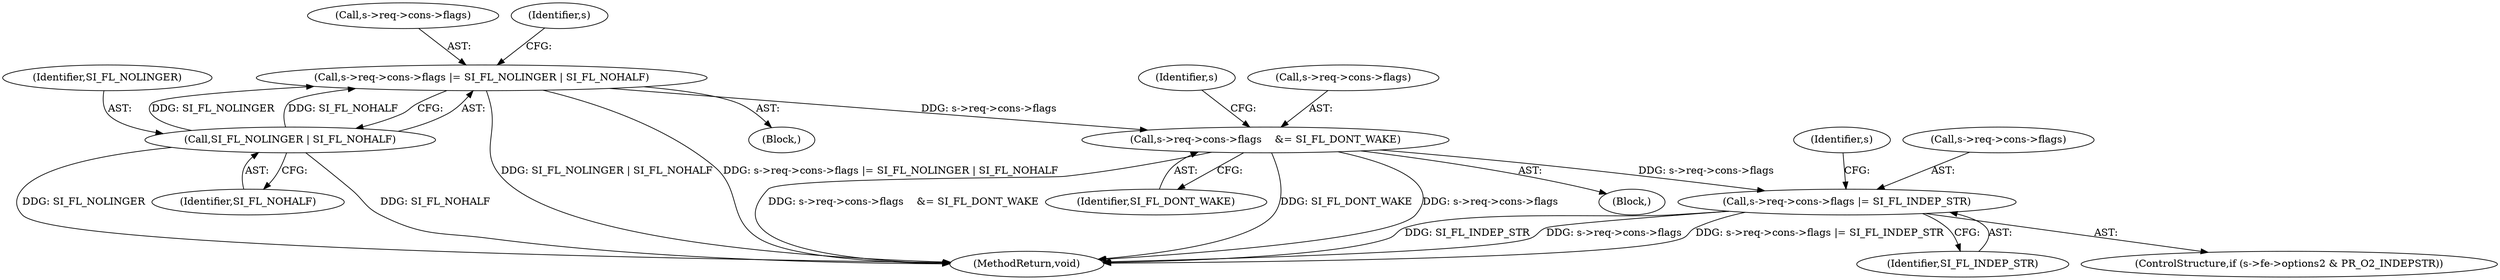 digraph "0_haproxy_b4d05093bc89f71377230228007e69a1434c1a0c@pointer" {
"1000638" [label="(Call,s->req->cons->flags    &= SI_FL_DONT_WAKE)"];
"1000146" [label="(Call,s->req->cons->flags |= SI_FL_NOLINGER | SI_FL_NOHALF)"];
"1000154" [label="(Call,SI_FL_NOLINGER | SI_FL_NOHALF)"];
"1000765" [label="(Call,s->req->cons->flags |= SI_FL_INDEP_STR)"];
"1000757" [label="(ControlStructure,if (s->fe->options2 & PR_O2_INDEPSTR))"];
"1000638" [label="(Call,s->req->cons->flags    &= SI_FL_DONT_WAKE)"];
"1000154" [label="(Call,SI_FL_NOLINGER | SI_FL_NOHALF)"];
"1000646" [label="(Identifier,SI_FL_DONT_WAKE)"];
"1000773" [label="(Identifier,SI_FL_INDEP_STR)"];
"1000145" [label="(Block,)"];
"1000146" [label="(Call,s->req->cons->flags |= SI_FL_NOLINGER | SI_FL_NOHALF)"];
"1000650" [label="(Identifier,s)"];
"1000903" [label="(MethodReturn,void)"];
"1000778" [label="(Identifier,s)"];
"1000639" [label="(Call,s->req->cons->flags)"];
"1000147" [label="(Call,s->req->cons->flags)"];
"1000160" [label="(Identifier,s)"];
"1000156" [label="(Identifier,SI_FL_NOHALF)"];
"1000766" [label="(Call,s->req->cons->flags)"];
"1000155" [label="(Identifier,SI_FL_NOLINGER)"];
"1000765" [label="(Call,s->req->cons->flags |= SI_FL_INDEP_STR)"];
"1000118" [label="(Block,)"];
"1000638" -> "1000118"  [label="AST: "];
"1000638" -> "1000646"  [label="CFG: "];
"1000639" -> "1000638"  [label="AST: "];
"1000646" -> "1000638"  [label="AST: "];
"1000650" -> "1000638"  [label="CFG: "];
"1000638" -> "1000903"  [label="DDG: s->req->cons->flags    &= SI_FL_DONT_WAKE"];
"1000638" -> "1000903"  [label="DDG: SI_FL_DONT_WAKE"];
"1000638" -> "1000903"  [label="DDG: s->req->cons->flags"];
"1000146" -> "1000638"  [label="DDG: s->req->cons->flags"];
"1000638" -> "1000765"  [label="DDG: s->req->cons->flags"];
"1000146" -> "1000145"  [label="AST: "];
"1000146" -> "1000154"  [label="CFG: "];
"1000147" -> "1000146"  [label="AST: "];
"1000154" -> "1000146"  [label="AST: "];
"1000160" -> "1000146"  [label="CFG: "];
"1000146" -> "1000903"  [label="DDG: SI_FL_NOLINGER | SI_FL_NOHALF"];
"1000146" -> "1000903"  [label="DDG: s->req->cons->flags |= SI_FL_NOLINGER | SI_FL_NOHALF"];
"1000154" -> "1000146"  [label="DDG: SI_FL_NOLINGER"];
"1000154" -> "1000146"  [label="DDG: SI_FL_NOHALF"];
"1000154" -> "1000156"  [label="CFG: "];
"1000155" -> "1000154"  [label="AST: "];
"1000156" -> "1000154"  [label="AST: "];
"1000154" -> "1000903"  [label="DDG: SI_FL_NOLINGER"];
"1000154" -> "1000903"  [label="DDG: SI_FL_NOHALF"];
"1000765" -> "1000757"  [label="AST: "];
"1000765" -> "1000773"  [label="CFG: "];
"1000766" -> "1000765"  [label="AST: "];
"1000773" -> "1000765"  [label="AST: "];
"1000778" -> "1000765"  [label="CFG: "];
"1000765" -> "1000903"  [label="DDG: SI_FL_INDEP_STR"];
"1000765" -> "1000903"  [label="DDG: s->req->cons->flags"];
"1000765" -> "1000903"  [label="DDG: s->req->cons->flags |= SI_FL_INDEP_STR"];
}

